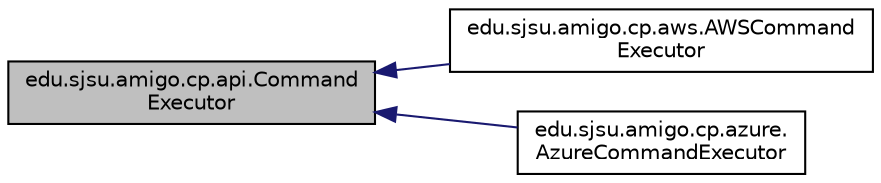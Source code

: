 digraph "edu.sjsu.amigo.cp.api.CommandExecutor"
{
  edge [fontname="Helvetica",fontsize="10",labelfontname="Helvetica",labelfontsize="10"];
  node [fontname="Helvetica",fontsize="10",shape=record];
  rankdir="LR";
  Node0 [label="edu.sjsu.amigo.cp.api.Command\lExecutor",height=0.2,width=0.4,color="black", fillcolor="grey75", style="filled", fontcolor="black"];
  Node0 -> Node1 [dir="back",color="midnightblue",fontsize="10",style="solid"];
  Node1 [label="edu.sjsu.amigo.cp.aws.AWSCommand\lExecutor",height=0.2,width=0.4,color="black", fillcolor="white", style="filled",URL="$classedu_1_1sjsu_1_1amigo_1_1cp_1_1aws_1_1_a_w_s_command_executor.html"];
  Node0 -> Node2 [dir="back",color="midnightblue",fontsize="10",style="solid"];
  Node2 [label="edu.sjsu.amigo.cp.azure.\lAzureCommandExecutor",height=0.2,width=0.4,color="black", fillcolor="white", style="filled",URL="$classedu_1_1sjsu_1_1amigo_1_1cp_1_1azure_1_1_azure_command_executor.html"];
}
